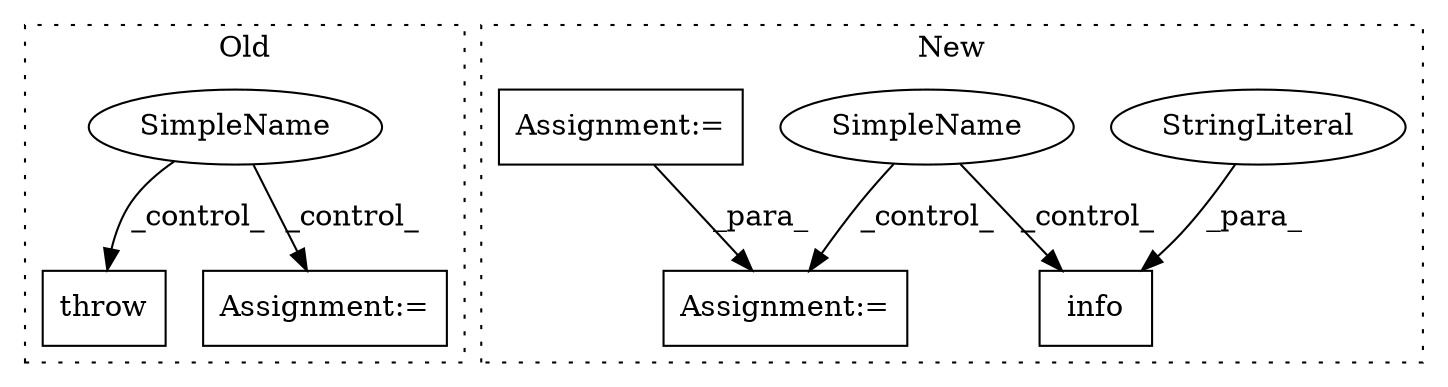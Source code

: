 digraph G {
subgraph cluster0 {
1 [label="throw" a="53" s="25417" l="6" shape="box"];
4 [label="SimpleName" a="42" s="" l="" shape="ellipse"];
5 [label="Assignment:=" a="7" s="26067" l="1" shape="box"];
label = "Old";
style="dotted";
}
subgraph cluster1 {
2 [label="info" a="32" s="25498,25558" l="5,1" shape="box"];
3 [label="StringLiteral" a="45" s="25503" l="55" shape="ellipse"];
6 [label="SimpleName" a="42" s="" l="" shape="ellipse"];
7 [label="Assignment:=" a="7" s="25580" l="1" shape="box"];
8 [label="Assignment:=" a="7" s="23704" l="12" shape="box"];
label = "New";
style="dotted";
}
3 -> 2 [label="_para_"];
4 -> 5 [label="_control_"];
4 -> 1 [label="_control_"];
6 -> 2 [label="_control_"];
6 -> 7 [label="_control_"];
8 -> 7 [label="_para_"];
}